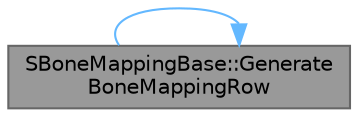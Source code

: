 digraph "SBoneMappingBase::GenerateBoneMappingRow"
{
 // INTERACTIVE_SVG=YES
 // LATEX_PDF_SIZE
  bgcolor="transparent";
  edge [fontname=Helvetica,fontsize=10,labelfontname=Helvetica,labelfontsize=10];
  node [fontname=Helvetica,fontsize=10,shape=box,height=0.2,width=0.4];
  rankdir="LR";
  Node1 [id="Node000001",label="SBoneMappingBase::Generate\lBoneMappingRow",height=0.2,width=0.4,color="gray40", fillcolor="grey60", style="filled", fontcolor="black",tooltip="Create a widget for an entry in the tree from an info."];
  Node1 -> Node1 [id="edge1_Node000001_Node000001",color="steelblue1",style="solid",tooltip=" "];
}
